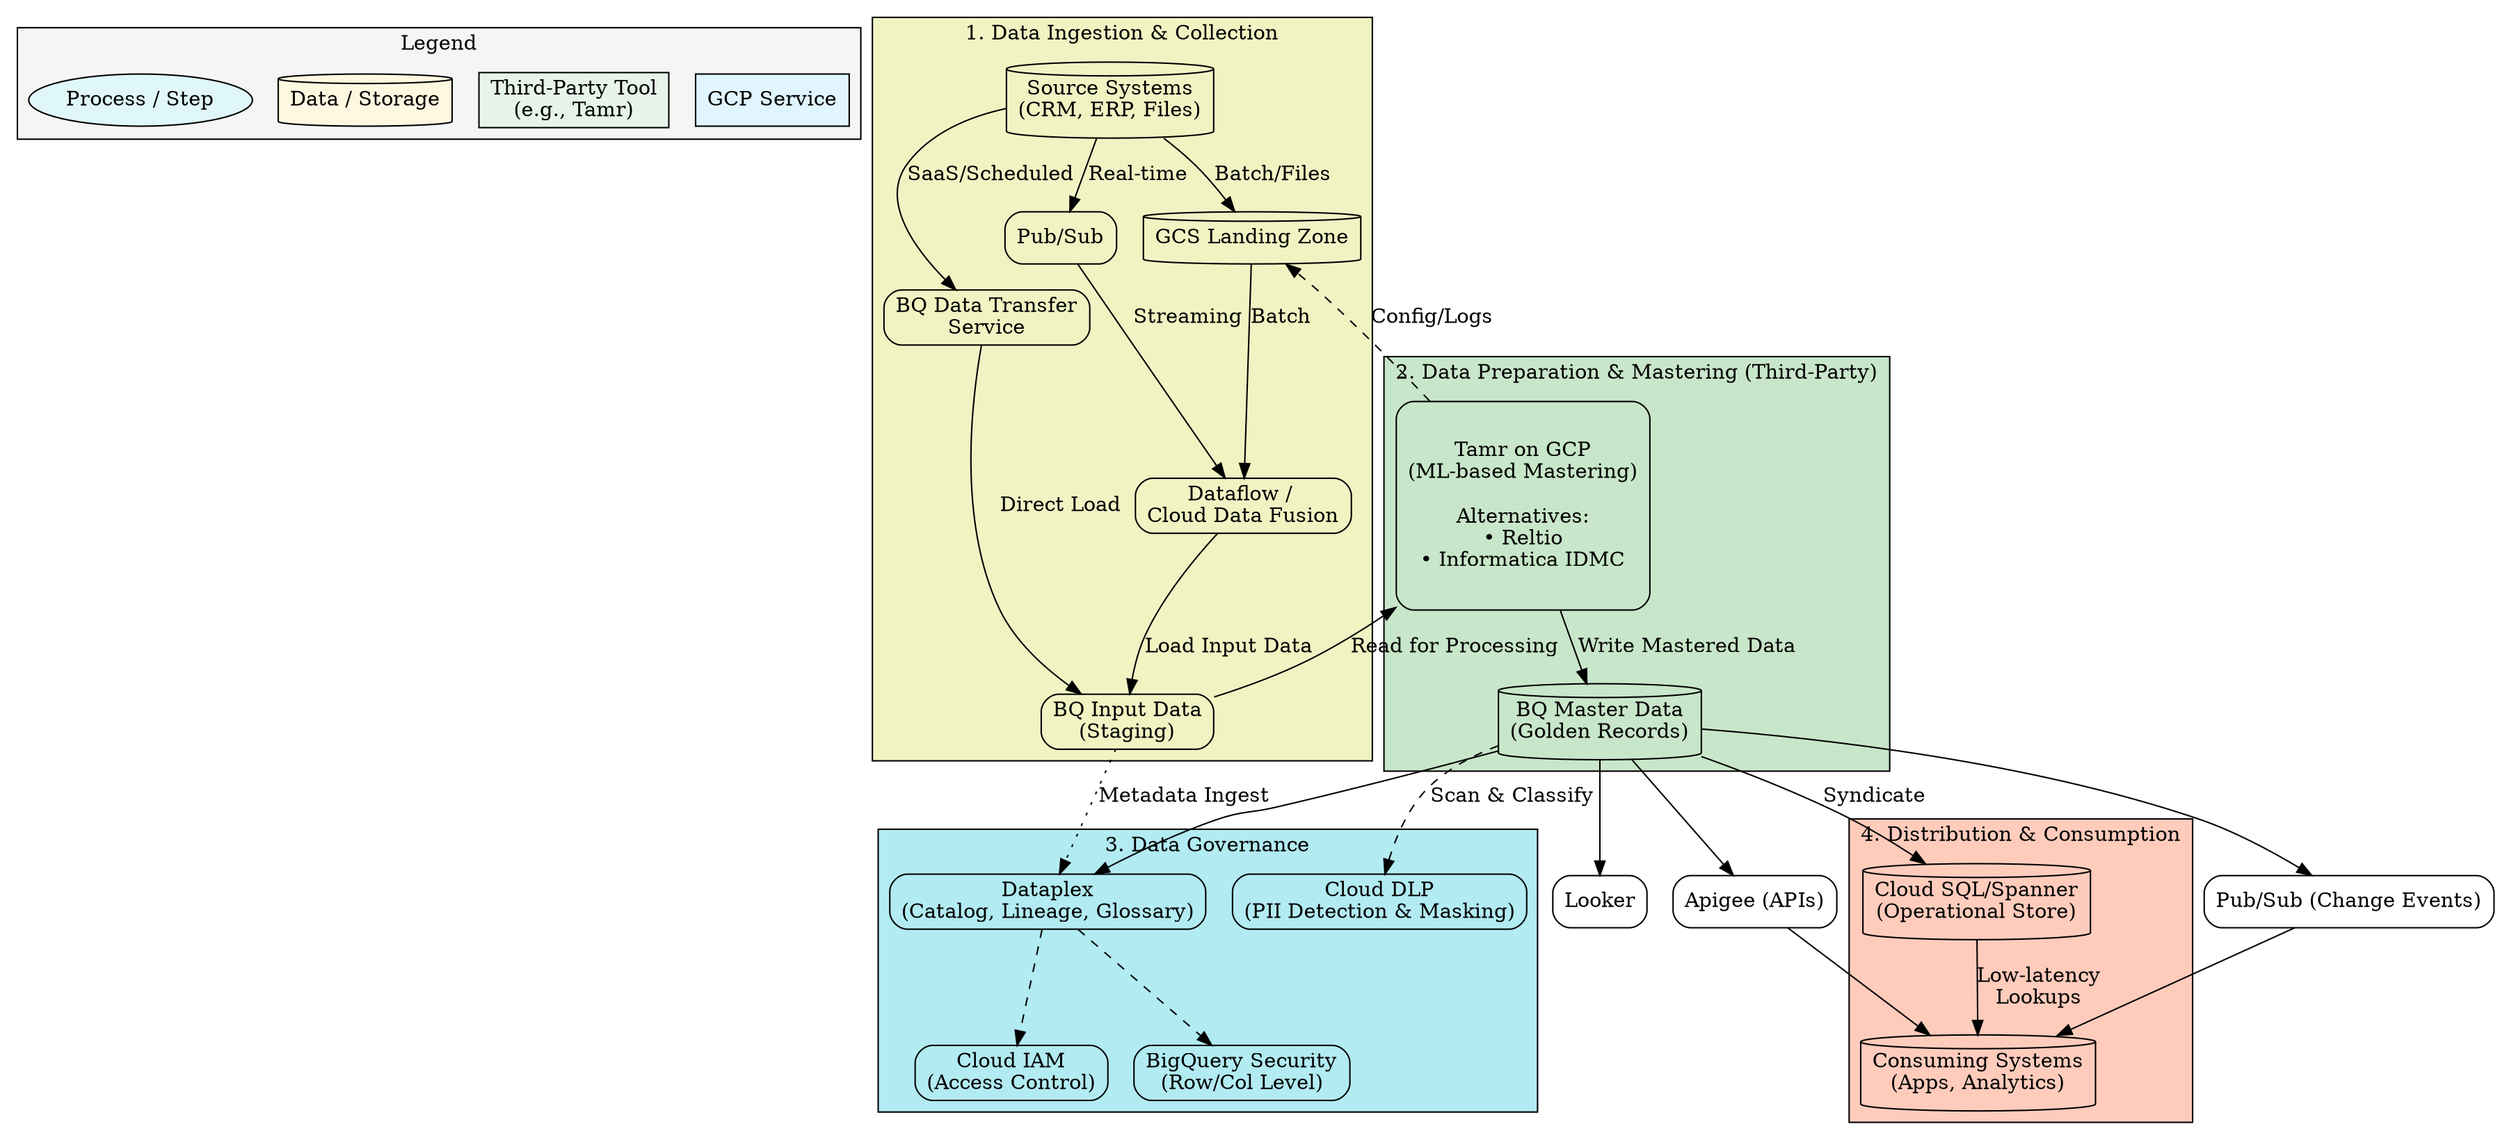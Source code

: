digraph ThirdParty_MDM_Architecture {
  rankdir=TB;
  node [shape=box, style=rounded];
  compound=true;

  subgraph cluster_legend {
    label = "Legend";
    style=filled;
    fillcolor="#F5F5F5";
    GCP_Service [label="GCP Service", fillcolor="#E1F5FE", style="filled,solid"];
    Third_Party [label="Third-Party Tool\n(e.g., Tamr)", fillcolor="#E6F4EA", style="filled,solid"];
    Data_Storage [label="Data / Storage", shape=cylinder, fillcolor="#FFF8E1", style="filled,solid"];
    Process_Step [label="Process / Step", shape=ellipse, fillcolor="#E0F7FA", style="filled,solid"];
  }

  subgraph cluster_ingestion {
    label = "1. Data Ingestion & Collection";
    bgcolor="#F0F4C3";
    Sources [label="Source Systems\n(CRM, ERP, Files)", shape=cylinder, fillcolor="#FFF8E1"];
    GCS_Landing [label="GCS Landing Zone", shape=cylinder, fillcolor="#FFF8E1"];
    PubSub [label="Pub/Sub", fillcolor="#E1F5FE"];
    Dataflow [label="Dataflow / \nCloud Data Fusion", fillcolor="#E1F5FE"];
    BQ_DataTransfer [label="BQ Data Transfer\nService", fillcolor="#E1F5FE"];

    Sources -> GCS_Landing [label="Batch/Files"];
    Sources -> PubSub [label="Real-time"];
    Sources -> BQ_DataTransfer [label="SaaS/Scheduled"];
    PubSub -> Dataflow [label="Streaming"];
    GCS_Landing -> Dataflow [label="Batch"];
    BQ_DataTransfer -> BQ_Input [label="Direct Load"];
  }

  subgraph cluster_processing {
    label = "2. Data Preparation & Mastering (Third-Party)";
    bgcolor="#C8E6C9";
    BQ_Input [label="BQ Input Data\n(Staging)", fillcolor="#E1F5FE"];
    Tamr [label="Tamr on GCP\n(ML-based Mastering)\n\nAlternatives:\n• Reltio\n• Informatica IDMC", fillcolor="#E6F4EA", height=2.0];
    BQ_Golden [label="BQ Master Data\n(Golden Records)", shape=cylinder, fillcolor="#FFF8E1"];

    // Data flow
    Dataflow -> BQ_Input [label="Load Input Data"];
    BQ_Input -> Tamr [label="Read for Processing"];
    Tamr -> BQ_Golden [label="Write Mastered Data"];
    Tamr -> GCS_Landing [style=dashed, label="Config/Logs"];
  }

  subgraph cluster_governance {
    label = "3. Data Governance";
    bgcolor="#B2EBF2";
    Dataplex_Catalog [label="Dataplex\n(Catalog, Lineage, Glossary)", fillcolor="#E1F5FE"];
    IAM [label="Cloud IAM\n(Access Control)", fillcolor="#E1F5FE"];
    BQ_Security [label="BigQuery Security\n(Row/Col Level)", fillcolor="#E1F5FE"];
    Cloud_DLP [label="Cloud DLP\n(PII Detection & Masking)", fillcolor="#E1F5FE"];

    BQ_Golden -> Dataplex_Catalog;
    BQ_Golden -> Cloud_DLP [style=dashed, label="Scan & Classify"];
    Dataplex_Catalog -> IAM [style=dashed];
    Dataplex_Catalog -> BQ_Security [style=dashed];
  }

  subgraph cluster_distribution {
    label = "4. Distribution & Consumption";
    bgcolor="#FFCCBC";
    Consuming_Systems [label="Consuming Systems\n(Apps, Analytics)", shape=cylinder, fillcolor="#E8F5E9"];
    Looker [label="Looker", fillcolor="#E1F5FE"];
    Apigee [label="Apigee (APIs)", fillcolor="#E1F5FE"];
    PubSub_Changes [label="Pub/Sub (Change Events)", fillcolor="#E1F5FE"];
    CloudSQL_Spanner [label="Cloud SQL/Spanner\n(Operational Store)", shape=cylinder, fillcolor="#FFF8E1"];

    BQ_Golden -> Looker;
    BQ_Golden -> Apigee -> Consuming_Systems;
    BQ_Golden -> PubSub_Changes -> Consuming_Systems;
    BQ_Golden -> CloudSQL_Spanner [label="Syndicate"];
    CloudSQL_Spanner -> Consuming_Systems [label="Low-latency\nLookups"];
  }

  // Metadata connections
  BQ_Input -> Dataplex_Catalog [style=dotted, label="Metadata Ingest"];

  // Layout hints
  {rank=same; Looker; Apigee; PubSub_Changes}
}
